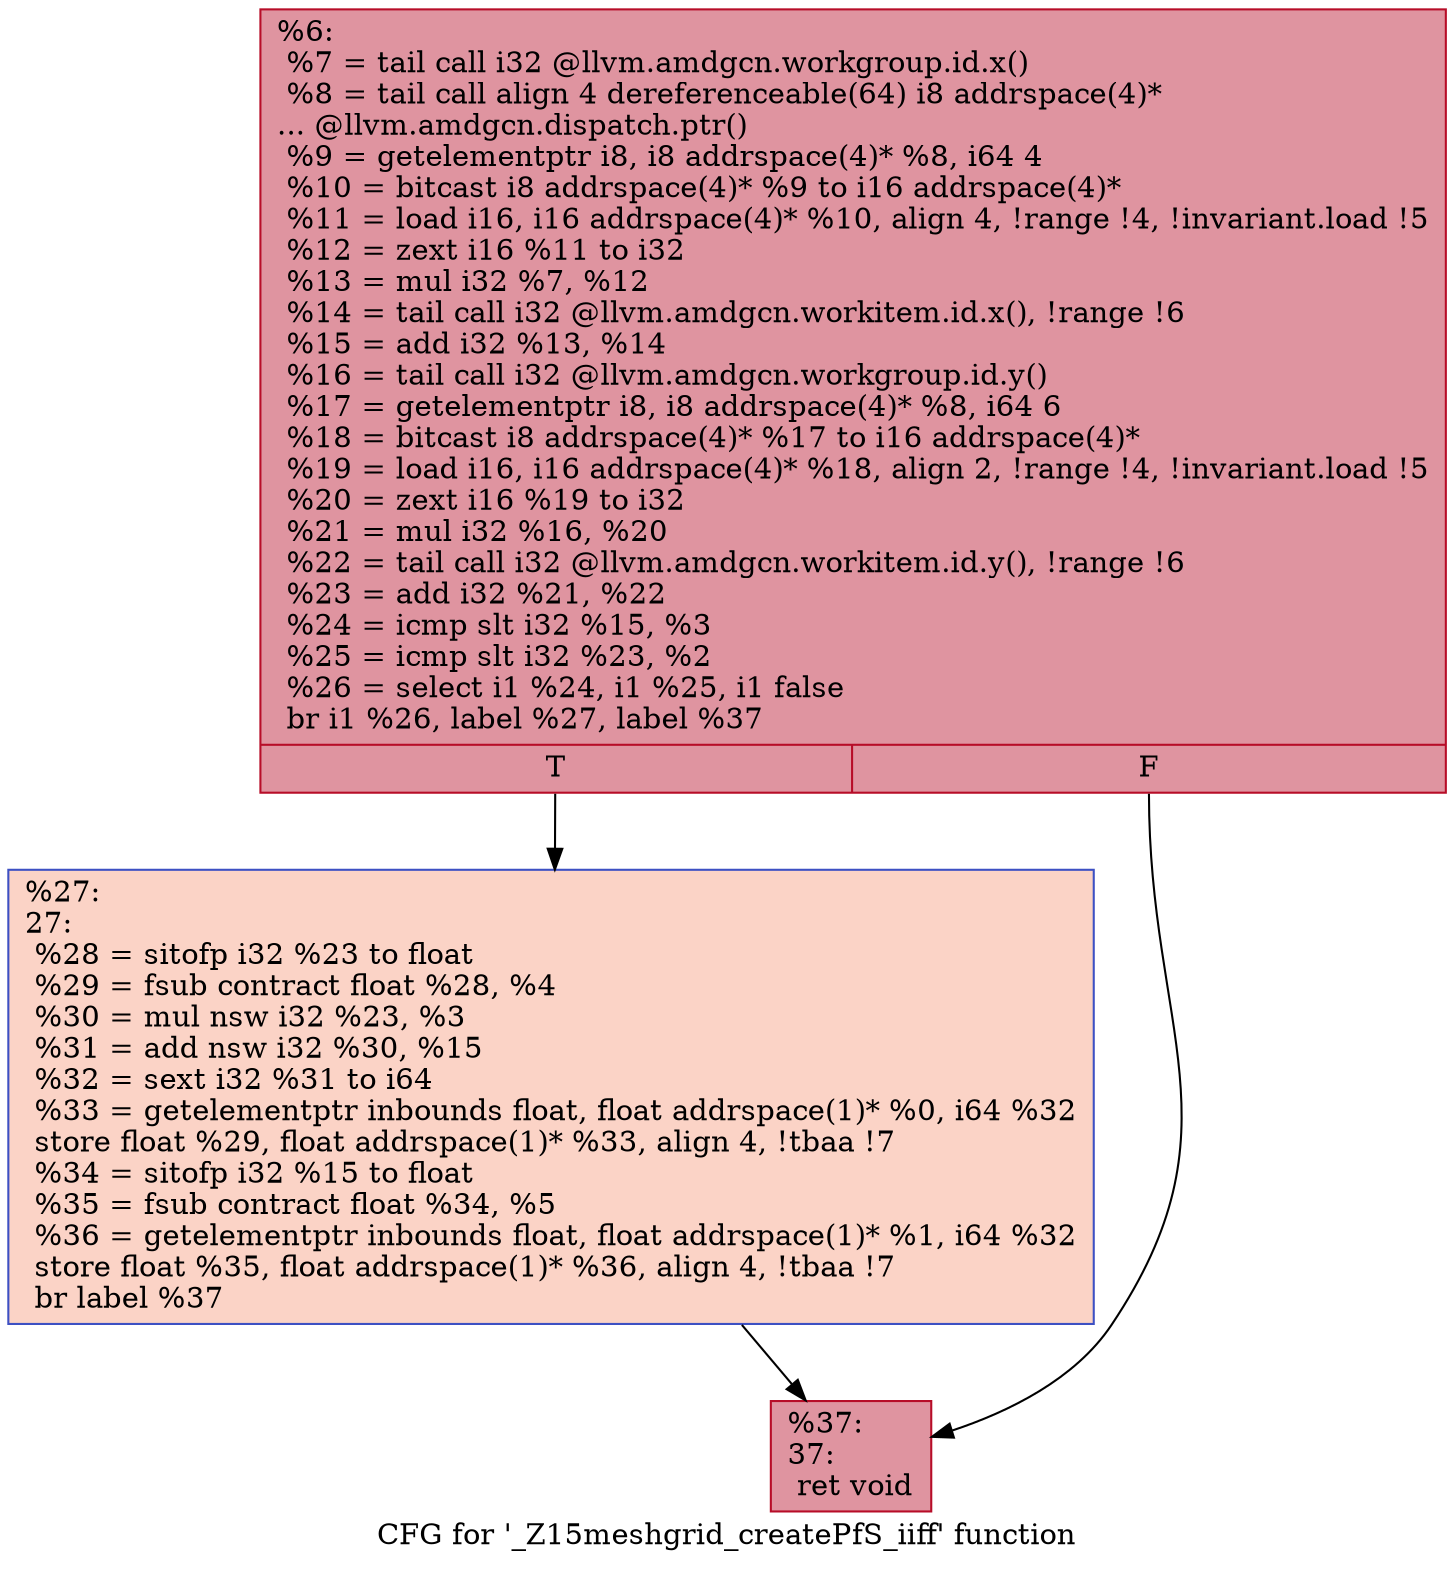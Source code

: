 digraph "CFG for '_Z15meshgrid_createPfS_iiff' function" {
	label="CFG for '_Z15meshgrid_createPfS_iiff' function";

	Node0x4e41420 [shape=record,color="#b70d28ff", style=filled, fillcolor="#b70d2870",label="{%6:\l  %7 = tail call i32 @llvm.amdgcn.workgroup.id.x()\l  %8 = tail call align 4 dereferenceable(64) i8 addrspace(4)*\l... @llvm.amdgcn.dispatch.ptr()\l  %9 = getelementptr i8, i8 addrspace(4)* %8, i64 4\l  %10 = bitcast i8 addrspace(4)* %9 to i16 addrspace(4)*\l  %11 = load i16, i16 addrspace(4)* %10, align 4, !range !4, !invariant.load !5\l  %12 = zext i16 %11 to i32\l  %13 = mul i32 %7, %12\l  %14 = tail call i32 @llvm.amdgcn.workitem.id.x(), !range !6\l  %15 = add i32 %13, %14\l  %16 = tail call i32 @llvm.amdgcn.workgroup.id.y()\l  %17 = getelementptr i8, i8 addrspace(4)* %8, i64 6\l  %18 = bitcast i8 addrspace(4)* %17 to i16 addrspace(4)*\l  %19 = load i16, i16 addrspace(4)* %18, align 2, !range !4, !invariant.load !5\l  %20 = zext i16 %19 to i32\l  %21 = mul i32 %16, %20\l  %22 = tail call i32 @llvm.amdgcn.workitem.id.y(), !range !6\l  %23 = add i32 %21, %22\l  %24 = icmp slt i32 %15, %3\l  %25 = icmp slt i32 %23, %2\l  %26 = select i1 %24, i1 %25, i1 false\l  br i1 %26, label %27, label %37\l|{<s0>T|<s1>F}}"];
	Node0x4e41420:s0 -> Node0x4e44e70;
	Node0x4e41420:s1 -> Node0x4e44f00;
	Node0x4e44e70 [shape=record,color="#3d50c3ff", style=filled, fillcolor="#f59c7d70",label="{%27:\l27:                                               \l  %28 = sitofp i32 %23 to float\l  %29 = fsub contract float %28, %4\l  %30 = mul nsw i32 %23, %3\l  %31 = add nsw i32 %30, %15\l  %32 = sext i32 %31 to i64\l  %33 = getelementptr inbounds float, float addrspace(1)* %0, i64 %32\l  store float %29, float addrspace(1)* %33, align 4, !tbaa !7\l  %34 = sitofp i32 %15 to float\l  %35 = fsub contract float %34, %5\l  %36 = getelementptr inbounds float, float addrspace(1)* %1, i64 %32\l  store float %35, float addrspace(1)* %36, align 4, !tbaa !7\l  br label %37\l}"];
	Node0x4e44e70 -> Node0x4e44f00;
	Node0x4e44f00 [shape=record,color="#b70d28ff", style=filled, fillcolor="#b70d2870",label="{%37:\l37:                                               \l  ret void\l}"];
}
